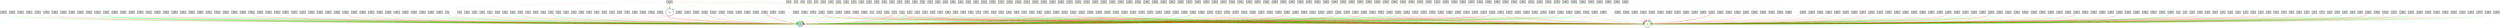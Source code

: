 digraph {
	node [fontsize=9 height=0.2 shape=circle width=0.2]
	-1 [fillcolor=lightgray shape=box style=filled]
	-2 [fillcolor=lightgray shape=box style=filled]
	-3 [fillcolor=lightgray shape=box style=filled]
	-4 [fillcolor=lightgray shape=box style=filled]
	-5 [fillcolor=lightgray shape=box style=filled]
	-6 [fillcolor=lightgray shape=box style=filled]
	-7 [fillcolor=lightgray shape=box style=filled]
	-8 [fillcolor=lightgray shape=box style=filled]
	-9 [fillcolor=lightgray shape=box style=filled]
	-10 [fillcolor=lightgray shape=box style=filled]
	-11 [fillcolor=lightgray shape=box style=filled]
	-12 [fillcolor=lightgray shape=box style=filled]
	-13 [fillcolor=lightgray shape=box style=filled]
	-14 [fillcolor=lightgray shape=box style=filled]
	-15 [fillcolor=lightgray shape=box style=filled]
	-16 [fillcolor=lightgray shape=box style=filled]
	-17 [fillcolor=lightgray shape=box style=filled]
	-18 [fillcolor=lightgray shape=box style=filled]
	-19 [fillcolor=lightgray shape=box style=filled]
	-20 [fillcolor=lightgray shape=box style=filled]
	-21 [fillcolor=lightgray shape=box style=filled]
	-22 [fillcolor=lightgray shape=box style=filled]
	-23 [fillcolor=lightgray shape=box style=filled]
	-24 [fillcolor=lightgray shape=box style=filled]
	-25 [fillcolor=lightgray shape=box style=filled]
	-26 [fillcolor=lightgray shape=box style=filled]
	-27 [fillcolor=lightgray shape=box style=filled]
	-28 [fillcolor=lightgray shape=box style=filled]
	-29 [fillcolor=lightgray shape=box style=filled]
	-30 [fillcolor=lightgray shape=box style=filled]
	-31 [fillcolor=lightgray shape=box style=filled]
	-32 [fillcolor=lightgray shape=box style=filled]
	-33 [fillcolor=lightgray shape=box style=filled]
	-34 [fillcolor=lightgray shape=box style=filled]
	-35 [fillcolor=lightgray shape=box style=filled]
	-36 [fillcolor=lightgray shape=box style=filled]
	-37 [fillcolor=lightgray shape=box style=filled]
	-38 [fillcolor=lightgray shape=box style=filled]
	-39 [fillcolor=lightgray shape=box style=filled]
	-40 [fillcolor=lightgray shape=box style=filled]
	-41 [fillcolor=lightgray shape=box style=filled]
	-42 [fillcolor=lightgray shape=box style=filled]
	-43 [fillcolor=lightgray shape=box style=filled]
	-44 [fillcolor=lightgray shape=box style=filled]
	-45 [fillcolor=lightgray shape=box style=filled]
	-46 [fillcolor=lightgray shape=box style=filled]
	-47 [fillcolor=lightgray shape=box style=filled]
	-48 [fillcolor=lightgray shape=box style=filled]
	-49 [fillcolor=lightgray shape=box style=filled]
	-50 [fillcolor=lightgray shape=box style=filled]
	-51 [fillcolor=lightgray shape=box style=filled]
	-52 [fillcolor=lightgray shape=box style=filled]
	-53 [fillcolor=lightgray shape=box style=filled]
	-54 [fillcolor=lightgray shape=box style=filled]
	-55 [fillcolor=lightgray shape=box style=filled]
	-56 [fillcolor=lightgray shape=box style=filled]
	-57 [fillcolor=lightgray shape=box style=filled]
	-58 [fillcolor=lightgray shape=box style=filled]
	-59 [fillcolor=lightgray shape=box style=filled]
	-60 [fillcolor=lightgray shape=box style=filled]
	-61 [fillcolor=lightgray shape=box style=filled]
	-62 [fillcolor=lightgray shape=box style=filled]
	-63 [fillcolor=lightgray shape=box style=filled]
	-64 [fillcolor=lightgray shape=box style=filled]
	-65 [fillcolor=lightgray shape=box style=filled]
	-66 [fillcolor=lightgray shape=box style=filled]
	-67 [fillcolor=lightgray shape=box style=filled]
	-68 [fillcolor=lightgray shape=box style=filled]
	-69 [fillcolor=lightgray shape=box style=filled]
	-70 [fillcolor=lightgray shape=box style=filled]
	-71 [fillcolor=lightgray shape=box style=filled]
	-72 [fillcolor=lightgray shape=box style=filled]
	-73 [fillcolor=lightgray shape=box style=filled]
	-74 [fillcolor=lightgray shape=box style=filled]
	-75 [fillcolor=lightgray shape=box style=filled]
	-76 [fillcolor=lightgray shape=box style=filled]
	-77 [fillcolor=lightgray shape=box style=filled]
	-78 [fillcolor=lightgray shape=box style=filled]
	-79 [fillcolor=lightgray shape=box style=filled]
	-80 [fillcolor=lightgray shape=box style=filled]
	-81 [fillcolor=lightgray shape=box style=filled]
	-82 [fillcolor=lightgray shape=box style=filled]
	-83 [fillcolor=lightgray shape=box style=filled]
	-84 [fillcolor=lightgray shape=box style=filled]
	-85 [fillcolor=lightgray shape=box style=filled]
	-86 [fillcolor=lightgray shape=box style=filled]
	-87 [fillcolor=lightgray shape=box style=filled]
	-88 [fillcolor=lightgray shape=box style=filled]
	-89 [fillcolor=lightgray shape=box style=filled]
	-90 [fillcolor=lightgray shape=box style=filled]
	-91 [fillcolor=lightgray shape=box style=filled]
	-92 [fillcolor=lightgray shape=box style=filled]
	-93 [fillcolor=lightgray shape=box style=filled]
	-94 [fillcolor=lightgray shape=box style=filled]
	-95 [fillcolor=lightgray shape=box style=filled]
	-96 [fillcolor=lightgray shape=box style=filled]
	-97 [fillcolor=lightgray shape=box style=filled]
	-98 [fillcolor=lightgray shape=box style=filled]
	-99 [fillcolor=lightgray shape=box style=filled]
	-100 [fillcolor=lightgray shape=box style=filled]
	-101 [fillcolor=lightgray shape=box style=filled]
	-102 [fillcolor=lightgray shape=box style=filled]
	-103 [fillcolor=lightgray shape=box style=filled]
	-104 [fillcolor=lightgray shape=box style=filled]
	-105 [fillcolor=lightgray shape=box style=filled]
	-106 [fillcolor=lightgray shape=box style=filled]
	-107 [fillcolor=lightgray shape=box style=filled]
	-108 [fillcolor=lightgray shape=box style=filled]
	-109 [fillcolor=lightgray shape=box style=filled]
	-110 [fillcolor=lightgray shape=box style=filled]
	-111 [fillcolor=lightgray shape=box style=filled]
	-112 [fillcolor=lightgray shape=box style=filled]
	-113 [fillcolor=lightgray shape=box style=filled]
	-114 [fillcolor=lightgray shape=box style=filled]
	-115 [fillcolor=lightgray shape=box style=filled]
	-116 [fillcolor=lightgray shape=box style=filled]
	-117 [fillcolor=lightgray shape=box style=filled]
	-118 [fillcolor=lightgray shape=box style=filled]
	-119 [fillcolor=lightgray shape=box style=filled]
	-120 [fillcolor=lightgray shape=box style=filled]
	-121 [fillcolor=lightgray shape=box style=filled]
	-122 [fillcolor=lightgray shape=box style=filled]
	-123 [fillcolor=lightgray shape=box style=filled]
	-124 [fillcolor=lightgray shape=box style=filled]
	-125 [fillcolor=lightgray shape=box style=filled]
	-126 [fillcolor=lightgray shape=box style=filled]
	-127 [fillcolor=lightgray shape=box style=filled]
	-128 [fillcolor=lightgray shape=box style=filled]
	-129 [fillcolor=lightgray shape=box style=filled]
	-130 [fillcolor=lightgray shape=box style=filled]
	-131 [fillcolor=lightgray shape=box style=filled]
	-132 [fillcolor=lightgray shape=box style=filled]
	-133 [fillcolor=lightgray shape=box style=filled]
	-134 [fillcolor=lightgray shape=box style=filled]
	-135 [fillcolor=lightgray shape=box style=filled]
	-136 [fillcolor=lightgray shape=box style=filled]
	-137 [fillcolor=lightgray shape=box style=filled]
	-138 [fillcolor=lightgray shape=box style=filled]
	-139 [fillcolor=lightgray shape=box style=filled]
	-140 [fillcolor=lightgray shape=box style=filled]
	-141 [fillcolor=lightgray shape=box style=filled]
	-142 [fillcolor=lightgray shape=box style=filled]
	-143 [fillcolor=lightgray shape=box style=filled]
	-144 [fillcolor=lightgray shape=box style=filled]
	-145 [fillcolor=lightgray shape=box style=filled]
	-146 [fillcolor=lightgray shape=box style=filled]
	-147 [fillcolor=lightgray shape=box style=filled]
	-148 [fillcolor=lightgray shape=box style=filled]
	-149 [fillcolor=lightgray shape=box style=filled]
	-150 [fillcolor=lightgray shape=box style=filled]
	-151 [fillcolor=lightgray shape=box style=filled]
	-152 [fillcolor=lightgray shape=box style=filled]
	-153 [fillcolor=lightgray shape=box style=filled]
	-154 [fillcolor=lightgray shape=box style=filled]
	-155 [fillcolor=lightgray shape=box style=filled]
	-156 [fillcolor=lightgray shape=box style=filled]
	-157 [fillcolor=lightgray shape=box style=filled]
	-158 [fillcolor=lightgray shape=box style=filled]
	-159 [fillcolor=lightgray shape=box style=filled]
	-160 [fillcolor=lightgray shape=box style=filled]
	-161 [fillcolor=lightgray shape=box style=filled]
	-162 [fillcolor=lightgray shape=box style=filled]
	-163 [fillcolor=lightgray shape=box style=filled]
	-164 [fillcolor=lightgray shape=box style=filled]
	-165 [fillcolor=lightgray shape=box style=filled]
	-166 [fillcolor=lightgray shape=box style=filled]
	-167 [fillcolor=lightgray shape=box style=filled]
	-168 [fillcolor=lightgray shape=box style=filled]
	-169 [fillcolor=lightgray shape=box style=filled]
	-170 [fillcolor=lightgray shape=box style=filled]
	-171 [fillcolor=lightgray shape=box style=filled]
	-172 [fillcolor=lightgray shape=box style=filled]
	-173 [fillcolor=lightgray shape=box style=filled]
	-174 [fillcolor=lightgray shape=box style=filled]
	-175 [fillcolor=lightgray shape=box style=filled]
	-176 [fillcolor=lightgray shape=box style=filled]
	-177 [fillcolor=lightgray shape=box style=filled]
	-178 [fillcolor=lightgray shape=box style=filled]
	-179 [fillcolor=lightgray shape=box style=filled]
	-180 [fillcolor=lightgray shape=box style=filled]
	-181 [fillcolor=lightgray shape=box style=filled]
	-182 [fillcolor=lightgray shape=box style=filled]
	-183 [fillcolor=lightgray shape=box style=filled]
	-184 [fillcolor=lightgray shape=box style=filled]
	-185 [fillcolor=lightgray shape=box style=filled]
	-186 [fillcolor=lightgray shape=box style=filled]
	-187 [fillcolor=lightgray shape=box style=filled]
	-188 [fillcolor=lightgray shape=box style=filled]
	-189 [fillcolor=lightgray shape=box style=filled]
	-190 [fillcolor=lightgray shape=box style=filled]
	-191 [fillcolor=lightgray shape=box style=filled]
	-192 [fillcolor=lightgray shape=box style=filled]
	-193 [fillcolor=lightgray shape=box style=filled]
	-194 [fillcolor=lightgray shape=box style=filled]
	-195 [fillcolor=lightgray shape=box style=filled]
	-196 [fillcolor=lightgray shape=box style=filled]
	-197 [fillcolor=lightgray shape=box style=filled]
	-198 [fillcolor=lightgray shape=box style=filled]
	-199 [fillcolor=lightgray shape=box style=filled]
	-200 [fillcolor=lightgray shape=box style=filled]
	-201 [fillcolor=lightgray shape=box style=filled]
	-202 [fillcolor=lightgray shape=box style=filled]
	-203 [fillcolor=lightgray shape=box style=filled]
	-204 [fillcolor=lightgray shape=box style=filled]
	-205 [fillcolor=lightgray shape=box style=filled]
	-206 [fillcolor=lightgray shape=box style=filled]
	-207 [fillcolor=lightgray shape=box style=filled]
	-208 [fillcolor=lightgray shape=box style=filled]
	-209 [fillcolor=lightgray shape=box style=filled]
	-210 [fillcolor=lightgray shape=box style=filled]
	-211 [fillcolor=lightgray shape=box style=filled]
	-212 [fillcolor=lightgray shape=box style=filled]
	-213 [fillcolor=lightgray shape=box style=filled]
	-214 [fillcolor=lightgray shape=box style=filled]
	-215 [fillcolor=lightgray shape=box style=filled]
	-216 [fillcolor=lightgray shape=box style=filled]
	-217 [fillcolor=lightgray shape=box style=filled]
	-218 [fillcolor=lightgray shape=box style=filled]
	-219 [fillcolor=lightgray shape=box style=filled]
	-220 [fillcolor=lightgray shape=box style=filled]
	-221 [fillcolor=lightgray shape=box style=filled]
	-222 [fillcolor=lightgray shape=box style=filled]
	-223 [fillcolor=lightgray shape=box style=filled]
	-224 [fillcolor=lightgray shape=box style=filled]
	-225 [fillcolor=lightgray shape=box style=filled]
	-226 [fillcolor=lightgray shape=box style=filled]
	-227 [fillcolor=lightgray shape=box style=filled]
	-228 [fillcolor=lightgray shape=box style=filled]
	-229 [fillcolor=lightgray shape=box style=filled]
	-230 [fillcolor=lightgray shape=box style=filled]
	-231 [fillcolor=lightgray shape=box style=filled]
	-232 [fillcolor=lightgray shape=box style=filled]
	-233 [fillcolor=lightgray shape=box style=filled]
	-234 [fillcolor=lightgray shape=box style=filled]
	-235 [fillcolor=lightgray shape=box style=filled]
	-236 [fillcolor=lightgray shape=box style=filled]
	-237 [fillcolor=lightgray shape=box style=filled]
	-238 [fillcolor=lightgray shape=box style=filled]
	-239 [fillcolor=lightgray shape=box style=filled]
	-240 [fillcolor=lightgray shape=box style=filled]
	-241 [fillcolor=lightgray shape=box style=filled]
	-242 [fillcolor=lightgray shape=box style=filled]
	-243 [fillcolor=lightgray shape=box style=filled]
	-244 [fillcolor=lightgray shape=box style=filled]
	-245 [fillcolor=lightgray shape=box style=filled]
	-246 [fillcolor=lightgray shape=box style=filled]
	-247 [fillcolor=lightgray shape=box style=filled]
	-248 [fillcolor=lightgray shape=box style=filled]
	-249 [fillcolor=lightgray shape=box style=filled]
	-250 [fillcolor=lightgray shape=box style=filled]
	-251 [fillcolor=lightgray shape=box style=filled]
	-252 [fillcolor=lightgray shape=box style=filled]
	-253 [fillcolor=lightgray shape=box style=filled]
	-254 [fillcolor=lightgray shape=box style=filled]
	-255 [fillcolor=lightgray shape=box style=filled]
	-256 [fillcolor=lightgray shape=box style=filled]
	-257 [fillcolor=lightgray shape=box style=filled]
	-258 [fillcolor=lightgray shape=box style=filled]
	-259 [fillcolor=lightgray shape=box style=filled]
	-260 [fillcolor=lightgray shape=box style=filled]
	-261 [fillcolor=lightgray shape=box style=filled]
	-262 [fillcolor=lightgray shape=box style=filled]
	-263 [fillcolor=lightgray shape=box style=filled]
	-264 [fillcolor=lightgray shape=box style=filled]
	-265 [fillcolor=lightgray shape=box style=filled]
	-266 [fillcolor=lightgray shape=box style=filled]
	-267 [fillcolor=lightgray shape=box style=filled]
	-268 [fillcolor=lightgray shape=box style=filled]
	-269 [fillcolor=lightgray shape=box style=filled]
	-270 [fillcolor=lightgray shape=box style=filled]
	-271 [fillcolor=lightgray shape=box style=filled]
	-272 [fillcolor=lightgray shape=box style=filled]
	-273 [fillcolor=lightgray shape=box style=filled]
	-274 [fillcolor=lightgray shape=box style=filled]
	-275 [fillcolor=lightgray shape=box style=filled]
	-276 [fillcolor=lightgray shape=box style=filled]
	-277 [fillcolor=lightgray shape=box style=filled]
	-278 [fillcolor=lightgray shape=box style=filled]
	-279 [fillcolor=lightgray shape=box style=filled]
	-280 [fillcolor=lightgray shape=box style=filled]
	-281 [fillcolor=lightgray shape=box style=filled]
	-282 [fillcolor=lightgray shape=box style=filled]
	-283 [fillcolor=lightgray shape=box style=filled]
	-284 [fillcolor=lightgray shape=box style=filled]
	-285 [fillcolor=lightgray shape=box style=filled]
	-286 [fillcolor=lightgray shape=box style=filled]
	-287 [fillcolor=lightgray shape=box style=filled]
	-288 [fillcolor=lightgray shape=box style=filled]
	-289 [fillcolor=lightgray shape=box style=filled]
	-290 [fillcolor=lightgray shape=box style=filled]
	-291 [fillcolor=lightgray shape=box style=filled]
	-292 [fillcolor=lightgray shape=box style=filled]
	-293 [fillcolor=lightgray shape=box style=filled]
	-294 [fillcolor=lightgray shape=box style=filled]
	-295 [fillcolor=lightgray shape=box style=filled]
	-296 [fillcolor=lightgray shape=box style=filled]
	-297 [fillcolor=lightgray shape=box style=filled]
	-298 [fillcolor=lightgray shape=box style=filled]
	-299 [fillcolor=lightgray shape=box style=filled]
	-300 [fillcolor=lightgray shape=box style=filled]
	-301 [fillcolor=lightgray shape=box style=filled]
	-302 [fillcolor=lightgray shape=box style=filled]
	-303 [fillcolor=lightgray shape=box style=filled]
	-304 [fillcolor=lightgray shape=box style=filled]
	-305 [fillcolor=lightgray shape=box style=filled]
	-306 [fillcolor=lightgray shape=box style=filled]
	-307 [fillcolor=lightgray shape=box style=filled]
	-308 [fillcolor=lightgray shape=box style=filled]
	-309 [fillcolor=lightgray shape=box style=filled]
	-310 [fillcolor=lightgray shape=box style=filled]
	-311 [fillcolor=lightgray shape=box style=filled]
	-312 [fillcolor=lightgray shape=box style=filled]
	-313 [fillcolor=lightgray shape=box style=filled]
	-314 [fillcolor=lightgray shape=box style=filled]
	-315 [fillcolor=lightgray shape=box style=filled]
	-316 [fillcolor=lightgray shape=box style=filled]
	-317 [fillcolor=lightgray shape=box style=filled]
	-318 [fillcolor=lightgray shape=box style=filled]
	-319 [fillcolor=lightgray shape=box style=filled]
	-320 [fillcolor=lightgray shape=box style=filled]
	-321 [fillcolor=lightgray shape=box style=filled]
	-322 [fillcolor=lightgray shape=box style=filled]
	-323 [fillcolor=lightgray shape=box style=filled]
	-324 [fillcolor=lightgray shape=box style=filled]
	-325 [fillcolor=lightgray shape=box style=filled]
	-326 [fillcolor=lightgray shape=box style=filled]
	-327 [fillcolor=lightgray shape=box style=filled]
	-328 [fillcolor=lightgray shape=box style=filled]
	-329 [fillcolor=lightgray shape=box style=filled]
	-330 [fillcolor=lightgray shape=box style=filled]
	-331 [fillcolor=lightgray shape=box style=filled]
	-332 [fillcolor=lightgray shape=box style=filled]
	-333 [fillcolor=lightgray shape=box style=filled]
	-334 [fillcolor=lightgray shape=box style=filled]
	-335 [fillcolor=lightgray shape=box style=filled]
	-336 [fillcolor=lightgray shape=box style=filled]
	-337 [fillcolor=lightgray shape=box style=filled]
	-338 [fillcolor=lightgray shape=box style=filled]
	-339 [fillcolor=lightgray shape=box style=filled]
	-340 [fillcolor=lightgray shape=box style=filled]
	-341 [fillcolor=lightgray shape=box style=filled]
	-342 [fillcolor=lightgray shape=box style=filled]
	-343 [fillcolor=lightgray shape=box style=filled]
	-344 [fillcolor=lightgray shape=box style=filled]
	-345 [fillcolor=lightgray shape=box style=filled]
	-346 [fillcolor=lightgray shape=box style=filled]
	-347 [fillcolor=lightgray shape=box style=filled]
	-348 [fillcolor=lightgray shape=box style=filled]
	-349 [fillcolor=lightgray shape=box style=filled]
	-350 [fillcolor=lightgray shape=box style=filled]
	-351 [fillcolor=lightgray shape=box style=filled]
	-352 [fillcolor=lightgray shape=box style=filled]
	-353 [fillcolor=lightgray shape=box style=filled]
	-354 [fillcolor=lightgray shape=box style=filled]
	-355 [fillcolor=lightgray shape=box style=filled]
	-356 [fillcolor=lightgray shape=box style=filled]
	-357 [fillcolor=lightgray shape=box style=filled]
	-358 [fillcolor=lightgray shape=box style=filled]
	-359 [fillcolor=lightgray shape=box style=filled]
	-360 [fillcolor=lightgray shape=box style=filled]
	-361 [fillcolor=lightgray shape=box style=filled]
	-362 [fillcolor=lightgray shape=box style=filled]
	-363 [fillcolor=lightgray shape=box style=filled]
	-364 [fillcolor=lightgray shape=box style=filled]
	-365 [fillcolor=lightgray shape=box style=filled]
	-366 [fillcolor=lightgray shape=box style=filled]
	-367 [fillcolor=lightgray shape=box style=filled]
	-368 [fillcolor=lightgray shape=box style=filled]
	-369 [fillcolor=lightgray shape=box style=filled]
	-370 [fillcolor=lightgray shape=box style=filled]
	-371 [fillcolor=lightgray shape=box style=filled]
	-372 [fillcolor=lightgray shape=box style=filled]
	-373 [fillcolor=lightgray shape=box style=filled]
	-374 [fillcolor=lightgray shape=box style=filled]
	-375 [fillcolor=lightgray shape=box style=filled]
	-376 [fillcolor=lightgray shape=box style=filled]
	-377 [fillcolor=lightgray shape=box style=filled]
	-378 [fillcolor=lightgray shape=box style=filled]
	-379 [fillcolor=lightgray shape=box style=filled]
	-380 [fillcolor=lightgray shape=box style=filled]
	-381 [fillcolor=lightgray shape=box style=filled]
	-382 [fillcolor=lightgray shape=box style=filled]
	-383 [fillcolor=lightgray shape=box style=filled]
	-384 [fillcolor=lightgray shape=box style=filled]
	-385 [fillcolor=lightgray shape=box style=filled]
	-386 [fillcolor=lightgray shape=box style=filled]
	-387 [fillcolor=lightgray shape=box style=filled]
	-388 [fillcolor=lightgray shape=box style=filled]
	-389 [fillcolor=lightgray shape=box style=filled]
	-390 [fillcolor=lightgray shape=box style=filled]
	-391 [fillcolor=lightgray shape=box style=filled]
	-392 [fillcolor=lightgray shape=box style=filled]
	-393 [fillcolor=lightgray shape=box style=filled]
	-394 [fillcolor=lightgray shape=box style=filled]
	-395 [fillcolor=lightgray shape=box style=filled]
	-396 [fillcolor=lightgray shape=box style=filled]
	-397 [fillcolor=lightgray shape=box style=filled]
	-398 [fillcolor=lightgray shape=box style=filled]
	-399 [fillcolor=lightgray shape=box style=filled]
	-400 [fillcolor=lightgray shape=box style=filled]
	0 [fillcolor=lightblue style=filled]
	18 [fillcolor=white style=filled]
	152 [fillcolor=white style=filled]
	-241 -> 0 [color=green penwidth=0.44469625355875797 style=solid]
	-141 -> 18 [color=red penwidth=0.1930250636266902 style=solid]
	-6 -> 0 [color=red penwidth=0.4134813158701509 style=solid]
	-173 -> 18 [color=green penwidth=0.49595248948144155 style=solid]
	-246 -> 18 [color=red penwidth=0.23445404706507197 style=solid]
	-396 -> 18 [color=green penwidth=0.3438549105359362 style=solid]
	-154 -> 18 [color=green penwidth=0.17620009928119928 style=solid]
	-143 -> 0 [color=red penwidth=0.2829207852118582 style=dotted]
	-170 -> 18 [color=red penwidth=0.4050555736716328 style=solid]
	-19 -> 0 [color=green penwidth=0.24083368675174419 style=solid]
	-366 -> 18 [color=red penwidth=0.2635439730936351 style=solid]
	-258 -> 0 [color=green penwidth=0.4461243021356167 style=solid]
	-314 -> 0 [color=red penwidth=0.35497628322685404 style=solid]
	-229 -> 18 [color=red penwidth=0.3639673702199411 style=solid]
	-76 -> 0 [color=red penwidth=0.2520857902588973 style=solid]
	-92 -> 18 [color=green penwidth=0.7167423355333078 style=solid]
	-2 -> 18 [color=red penwidth=0.14280018747440087 style=solid]
	-155 -> 0 [color=green penwidth=0.37100384200954784 style=solid]
	-84 -> 18 [color=red penwidth=0.6715245653766876 style=solid]
	-128 -> 18 [color=green penwidth=0.6681688581201087 style=solid]
	-87 -> 18 [color=red penwidth=0.3520992250541761 style=solid]
	-70 -> 18 [color=red penwidth=0.35563619417335723 style=solid]
	-327 -> 0 [color=green penwidth=0.11654475190944161 style=solid]
	-63 -> 18 [color=green penwidth=0.39628004180168697 style=solid]
	-270 -> 18 [color=red penwidth=0.47802212939160715 style=solid]
	-298 -> 0 [color=red penwidth=0.49473792711389686 style=solid]
	-71 -> 18 [color=red penwidth=0.3647839152878114 style=solid]
	-108 -> 0 [color=green penwidth=0.22646657582220314 style=dotted]
	-103 -> 0 [color=red penwidth=0.7962510647223443 style=solid]
	-394 -> 18 [color=red penwidth=0.5168485519023645 style=solid]
	-37 -> 0 [color=green penwidth=0.11546168287084044 style=solid]
	-273 -> 18 [color=red penwidth=0.1598017067025681 style=solid]
	-279 -> 18 [color=red penwidth=0.6116113095082438 style=dotted]
	-20 -> 0 [color=red penwidth=0.2764247634277857 style=solid]
	-44 -> 0 [color=green penwidth=0.15715466198811512 style=solid]
	-391 -> 18 [color=green penwidth=0.1061256062325007 style=solid]
	-325 -> 18 [color=red penwidth=0.2924880787236462 style=solid]
	-287 -> 18 [color=green penwidth=0.14009266476327795 style=solid]
	-254 -> 18 [color=red penwidth=0.30183822053555964 style=solid]
	-379 -> 18 [color=green penwidth=0.16827112950002437 style=solid]
	-233 -> 0 [color=red penwidth=0.17692091386110625 style=solid]
	-179 -> 0 [color=red penwidth=0.20392475206681152 style=solid]
	-264 -> 18 [color=green penwidth=0.3616473209320388 style=solid]
	-266 -> 0 [color=green penwidth=0.3011444287797325 style=dotted]
	-80 -> 18 [color=green penwidth=0.7418312064030351 style=solid]
	-187 -> 0 [color=red penwidth=0.17916194580895733 style=solid]
	-157 -> 0 [color=green penwidth=0.497796436929858 style=solid]
	-235 -> 0 [color=red penwidth=0.1924251095215095 style=solid]
	-370 -> 0 [color=green penwidth=0.45505411964275555 style=solid]
	-94 -> 18 [color=green penwidth=0.17551294212443352 style=solid]
	-82 -> 0 [color=green penwidth=0.1914403105066845 style=solid]
	-1 -> 18 [color=red penwidth=0.26173683313815316 style=solid]
	-220 -> 0 [color=green penwidth=0.6928614603561332 style=solid]
	-111 -> 18 [color=red penwidth=0.2853563084264972 style=solid]
	-350 -> 0 [color=green penwidth=0.10575347736056931 style=solid]
	-378 -> 0 [color=green penwidth=0.35507468907936945 style=solid]
	-262 -> 18 [color=red penwidth=0.41799092452323094 style=solid]
	-218 -> 18 [color=green penwidth=0.2778090804272538 style=dotted]
	-83 -> 0 [color=red penwidth=0.1241879638727793 style=solid]
	-166 -> 0 [color=green penwidth=0.9550359803167454 style=solid]
	-383 -> 0 [color=red penwidth=0.27900196455061177 style=solid]
	-256 -> 18 [color=red penwidth=0.2776335642969649 style=solid]
	-318 -> 0 [color=green penwidth=0.3889448030335192 style=solid]
	-336 -> 18 [color=red penwidth=0.41376011123112866 style=solid]
	-222 -> 18 [color=green penwidth=0.11386815691425822 style=solid]
	-11 -> 18 [color=green penwidth=0.33007005017398994 style=solid]
	-295 -> 18 [color=green penwidth=0.11844048492375506 style=solid]
	-107 -> 0 [color=green penwidth=0.26548352486514515 style=solid]
	-204 -> 0 [color=green penwidth=0.3205909124863854 style=solid]
	-130 -> 0 [color=red penwidth=0.5565361680475195 style=solid]
	-88 -> 18 [color=green penwidth=0.2167846374170529 style=dotted]
	-349 -> 18 [color=red penwidth=0.3276382261156373 style=solid]
	-247 -> 0 [color=red penwidth=0.3445354226941032 style=solid]
	-54 -> 0 [color=red penwidth=0.1063935073053597 style=solid]
	-267 -> 18 [color=red penwidth=0.32414182252083656 style=solid]
	-259 -> 18 [color=red penwidth=0.4580045865692176 style=solid]
	-390 -> 18 [color=green penwidth=0.13867918746493824 style=solid]
	-365 -> 0 [color=red penwidth=0.24329388935061053 style=solid]
	-52 -> 18 [color=green penwidth=0.19351113204552 style=solid]
	-187 -> 18 [color=green penwidth=0.6914646508951233 style=solid]
	-9 -> 0 [color=green penwidth=0.2776665129695177 style=solid]
	-352 -> 0 [color=red penwidth=0.20966097982462545 style=dotted]
	-296 -> 0 [color=red penwidth=0.1184738018292546 style=solid]
	-185 -> 18 [color=green penwidth=0.3170193447882852 style=solid]
	-356 -> 18 [color=red penwidth=0.2715946172667938 style=solid]
	-134 -> 18 [color=green penwidth=0.2479893056315871 style=solid]
	-384 -> 18 [color=red penwidth=0.40624664324721915 style=solid]
	-330 -> 0 [color=green penwidth=0.3420060959508978 style=solid]
	-27 -> 18 [color=green penwidth=0.2841645277782143 style=solid]
	-100 -> 0 [color=red penwidth=0.38359328176978336 style=solid]
	-124 -> 18 [color=red penwidth=0.1147915300491905 style=solid]
	-17 -> 18 [color=green penwidth=0.6427674080717447 style=solid]
	-168 -> 0 [color=green penwidth=0.1581702349158483 style=solid]
	-272 -> 0 [color=green penwidth=0.2742515785682741 style=solid]
	-303 -> 18 [color=green penwidth=0.42277294127812604 style=solid]
	-91 -> 18 [color=green penwidth=0.30394857025022415 style=solid]
	-122 -> 18 [color=red penwidth=0.5930392711466623 style=solid]
	-367 -> 18 [color=green penwidth=0.34771880245513576 style=solid]
	-317 -> 0 [color=red penwidth=0.42474221056658745 style=solid]
	-153 -> 0 [color=green penwidth=0.169291956010504 style=solid]
	-311 -> 0 [color=red penwidth=0.3119276633560529 style=solid]
	-18 -> 0 [color=green penwidth=0.32237386791550887 style=solid]
	-77 -> 18 [color=green penwidth=0.25321163959871074 style=solid]
	-315 -> 18 [color=red penwidth=0.807481955563914 style=solid]
	-378 -> 18 [color=red penwidth=0.5659927749908593 style=solid]
	-199 -> 0 [color=red penwidth=0.28640321589738604 style=solid]
	-275 -> 18 [color=red penwidth=0.5949813543576377 style=solid]
	-90 -> 0 [color=red penwidth=0.1379114383996582 style=solid]
	-188 -> 0 [color=red penwidth=0.31741957253319775 style=solid]
	-35 -> 0 [color=red penwidth=0.4714318595818031 style=solid]
	-182 -> 18 [color=green penwidth=0.6349465970625371 style=dotted]
	-193 -> 18 [color=red penwidth=0.2339321551949743 style=solid]
	-101 -> 0 [color=red penwidth=0.6224758513930914 style=solid]
	-242 -> 0 [color=green penwidth=0.3310725881195491 style=solid]
	-317 -> 18 [color=green penwidth=0.17431123281132338 style=solid]
	-146 -> 18 [color=green penwidth=0.21074408408994064 style=solid]
	-250 -> 0 [color=red penwidth=0.2710310712213939 style=solid]
	-273 -> 0 [color=red penwidth=0.30974671044318103 style=solid]
	-299 -> 18 [color=red penwidth=0.7496742385606333 style=solid]
	-82 -> 18 [color=green penwidth=0.13128796530973516 style=solid]
	-39 -> 0 [color=green penwidth=0.39958552313848694 style=solid]
	-357 -> 0 [color=green penwidth=0.4696739525065734 style=solid]
	-174 -> 0 [color=red penwidth=0.4406771523493971 style=solid]
	-63 -> 0 [color=red penwidth=0.4035573301852454 style=solid]
	-255 -> 18 [color=red penwidth=0.23330569903698045 style=solid]
	-192 -> 18 [color=red penwidth=0.4438534392477189 style=solid]
	-168 -> 18 [color=red penwidth=0.11995710324879266 style=solid]
	-344 -> 0 [color=green penwidth=0.5783797031525417 style=solid]
	-145 -> 0 [color=red penwidth=0.222366028008963 style=solid]
	-393 -> 18 [color=green penwidth=0.5598322492078756 style=solid]
	-39 -> 18 [color=red penwidth=0.5068209587423843 style=solid]
	-23 -> 0 [color=green penwidth=0.14572652666763092 style=dotted]
	-199 -> 18 [color=red penwidth=0.4588608553841298 style=solid]
	-253 -> 0 [color=green penwidth=0.27000112680933347 style=solid]
	-25 -> 18 [color=red penwidth=0.10383297779172838 style=solid]
	-258 -> 18 [color=red penwidth=0.141216184455133 style=solid]
	-113 -> 18 [color=red penwidth=0.5545416472840857 style=solid]
	-396 -> 0 [color=red penwidth=0.24784887039528855 style=solid]
	-328 -> 18 [color=green penwidth=0.2813378513949625 style=solid]
	-380 -> 18 [color=green penwidth=0.11390687347304355 style=solid]
	-326 -> 0 [color=red penwidth=0.11882260498147593 style=solid]
	-230 -> 18 [color=red penwidth=0.6144230357028588 style=solid]
	-46 -> 0 [color=red penwidth=0.18709246255345124 style=solid]
	-244 -> 0 [color=red penwidth=0.5202567846319391 style=solid]
	-74 -> 0 [color=red penwidth=0.4687747483839162 style=solid]
	-71 -> 0 [color=green penwidth=0.21129471847492165 style=solid]
	-75 -> 0 [color=red penwidth=0.33287036618339094 style=dotted]
	-159 -> 18 [color=red penwidth=0.30346136589752004 style=solid]
	-102 -> 0 [color=red penwidth=0.3470172706115551 style=solid]
	-312 -> 0 [color=green penwidth=0.18280652153934787 style=solid]
	-134 -> 0 [color=red penwidth=0.15397512147864684 style=solid]
	-24 -> 18 [color=red penwidth=0.3725585727626999 style=solid]
	-183 -> 0 [color=green penwidth=0.20085759515129514 style=solid]
	-369 -> 18 [color=green penwidth=0.1025252901479181 style=solid]
	-274 -> 0 [color=red penwidth=0.18997069088757806 style=solid]
	-66 -> 18 [color=red penwidth=0.11831272368042266 style=solid]
	-348 -> 0 [color=green penwidth=0.13836616800251625 style=solid]
	-323 -> 18 [color=red penwidth=0.4585944446291902 style=solid]
	-181 -> 0 [color=red penwidth=0.4947927220440014 style=solid]
	-362 -> 18 [color=green penwidth=0.2302170551127281 style=solid]
	-334 -> 18 [color=red penwidth=0.3504153007464099 style=dotted]
	-198 -> 0 [color=red penwidth=0.6123338629875873 style=solid]
	-272 -> 18 [color=red penwidth=0.24362699105352612 style=solid]
	-212 -> 0 [color=green penwidth=0.8062014615178131 style=solid]
	-55 -> 0 [color=red penwidth=0.34684596507972554 style=dotted]
	-31 -> 18 [color=red penwidth=0.4292276465833673 style=solid]
	-319 -> 0 [color=red penwidth=0.767357445803343 style=solid]
	-130 -> 18 [color=green penwidth=0.362083287328719 style=solid]
	-309 -> 18 [color=red penwidth=0.4835245894791568 style=solid]
	-101 -> 18 [color=red penwidth=0.26637284400659317 style=solid]
	-224 -> 18 [color=green penwidth=0.35324398664066514 style=solid]
	-84 -> 0 [color=green penwidth=0.2752123030334606 style=dotted]
	-180 -> 18 [color=green penwidth=0.5034386653041041 style=solid]
	-158 -> 0 [color=red penwidth=0.608348864312459 style=solid]
	-356 -> 0 [color=green penwidth=0.3291988127833363 style=solid]
	-200 -> 18 [color=green penwidth=0.5133324189927269 style=solid]
	-234 -> 0 [color=green penwidth=0.41495166244809645 style=solid]
	-223 -> 0 [color=green penwidth=0.3800969139698074 style=solid]
	-337 -> 18 [color=green penwidth=0.180518879453522 style=solid]
	-112 -> 0 [color=red penwidth=0.6667512421690303 style=solid]
	-64 -> 18 [color=red penwidth=0.3368930392762228 style=solid]
	-289 -> 18 [color=red penwidth=0.20049278783294744 style=solid]
	-213 -> 0 [color=green penwidth=0.22338075348346814 style=solid]
	-69 -> 18 [color=red penwidth=0.44270475462557934 style=solid]
	-245 -> 0 [color=green penwidth=0.12809462686125803 style=solid]
	-209 -> 18 [color=red penwidth=0.18492154816176903 style=solid]
	-22 -> 18 [color=red penwidth=0.7586897559532512 style=solid]
	-314 -> 18 [color=red penwidth=0.13232616880507053 style=solid]
	-319 -> 18 [color=green penwidth=0.27471838125732306 style=solid]
	-339 -> 0 [color=red penwidth=0.1881617367632298 style=solid]
	-115 -> 0 [color=red penwidth=0.2679649530343914 style=solid]
	-239 -> 18 [color=green penwidth=0.19669976573269046 style=solid]
	-113 -> 0 [color=green penwidth=0.2784965306964835 style=solid]
	-293 -> 0 [color=red penwidth=0.18493442061232906 style=solid]
	-98 -> 18 [color=red penwidth=0.45628231578993583 style=solid]
	-171 -> 18 [color=red penwidth=0.43016292992236993 style=solid]
	-158 -> 18 [color=green penwidth=0.13233708250045056 style=solid]
	-247 -> 18 [color=red penwidth=0.285308522113943 style=solid]
	-156 -> 0 [color=red penwidth=0.3914823317620455 style=solid]
	-351 -> 0 [color=red penwidth=0.3855718508089063 style=solid]
	-17 -> 0 [color=red penwidth=0.7735589723420403 style=solid]
	-129 -> 18 [color=red penwidth=0.45569826366983546 style=solid]
	-178 -> 0 [color=red penwidth=0.2657768000325099 style=solid]
	-133 -> 18 [color=green penwidth=0.6064148559360462 style=solid]
	-322 -> 18 [color=red penwidth=0.4370685076850521 style=solid]
	-342 -> 18 [color=green penwidth=0.44743157100066544 style=solid]
	-309 -> 0 [color=green penwidth=0.2246779158555953 style=solid]
	-47 -> 0 [color=green penwidth=0.36312767054513684 style=dotted]
	-269 -> 18 [color=green penwidth=0.2845879030985049 style=solid]
	-259 -> 0 [color=green penwidth=0.7974021241668284 style=solid]
	-350 -> 18 [color=green penwidth=0.3803576387837915 style=solid]
	-305 -> 0 [color=red penwidth=0.17754229975208125 style=solid]
	-69 -> 0 [color=green penwidth=0.246249376239937 style=solid]
	-399 -> 18 [color=green penwidth=0.7736197171230188 style=solid]
	-80 -> 0 [color=red penwidth=0.12418609835579669 style=solid]
	-167 -> 0 [color=green penwidth=0.16039517039004203 style=solid]
	-44 -> 18 [color=green penwidth=0.18063614228238978 style=solid]
	-175 -> 18 [color=green penwidth=0.2800920278756372 style=solid]
	-304 -> 0 [color=green penwidth=0.33119254823196864 style=solid]
	-29 -> 0 [color=green penwidth=0.6159164913558971 style=solid]
	-38 -> 18 [color=red penwidth=0.328099298959572 style=solid]
	-316 -> 0 [color=green penwidth=0.21649505039333855 style=solid]
	-191 -> 18 [color=red penwidth=0.7308756463131868 style=dotted]
	-341 -> 18 [color=green penwidth=0.2393630776754571 style=solid]
	-38 -> 0 [color=red penwidth=0.28028807557654956 style=solid]
	-281 -> 0 [color=red penwidth=0.353925741438448 style=solid]
	-320 -> 18 [color=green penwidth=0.5911820321073096 style=solid]
	-213 -> 18 [color=green penwidth=0.2792873690192603 style=solid]
	-119 -> 0 [color=green penwidth=0.6529480532968611 style=solid]
	-388 -> 0 [color=red penwidth=0.31685255427941017 style=solid]
	-238 -> 18 [color=green penwidth=0.16141046000840947 style=dotted]
	-244 -> 18 [color=green penwidth=0.21979414520471768 style=solid]
	-322 -> 0 [color=green penwidth=0.337954085301234 style=solid]
	-326 -> 18 [color=red penwidth=0.15144294419238594 style=solid]
	-161 -> 0 [color=red penwidth=0.2042994234091843 style=solid]
	-237 -> 0 [color=red penwidth=0.2661803742070082 style=solid]
	-10 -> 18 [color=red penwidth=0.3463508542336021 style=solid]
	-335 -> 0 [color=red penwidth=0.32474448303485015 style=solid]
	-302 -> 0 [color=red penwidth=0.15729481239644044 style=solid]
	-231 -> 18 [color=red penwidth=0.4375748602235564 style=solid]
	-341 -> 0 [color=green penwidth=0.4373727258269743 style=solid]
	-175 -> 0 [color=green penwidth=0.33425228287623515 style=solid]
	-12 -> 0 [color=green penwidth=0.5804387068816113 style=solid]
	-8 -> 18 [color=red penwidth=0.32308349453477214 style=solid]
	-59 -> 0 [color=red penwidth=0.3201840762852456 style=solid]
	-370 -> 18 [color=green penwidth=0.531694608847211 style=solid]
	-34 -> 18 [color=green penwidth=0.2112343455329374 style=solid]
	-286 -> 18 [color=green penwidth=0.23293434532631183 style=solid]
	-281 -> 18 [color=red penwidth=0.36935645423612373 style=solid]
	-151 -> 18 [color=red penwidth=0.17207970687787982 style=solid]
	-67 -> 0 [color=red penwidth=0.13899851889433013 style=solid]
	-34 -> 0 [color=red penwidth=0.39428164039116953 style=solid]
	-354 -> 0 [color=red penwidth=0.41791154758660565 style=solid]
	-16 -> 18 [color=red penwidth=0.5243867799487976 style=solid]
	-51 -> 18 [color=red penwidth=0.6121178546891338 style=solid]
	-53 -> 18 [color=red penwidth=0.35741729891504914 style=solid]
	-323 -> 0 [color=green penwidth=0.4036489022826282 style=solid]
	-251 -> 0 [color=green penwidth=0.23903811951707574 style=solid]
	-98 -> 0 [color=green penwidth=0.2814885428698793 style=solid]
	-214 -> 18 [color=red penwidth=1.00241896772846 style=solid]
	-65 -> 0 [color=green penwidth=0.24364390679933454 style=dotted]
	-375 -> 18 [color=red penwidth=0.14793823403527195 style=solid]
	-33 -> 0 [color=green penwidth=0.7230475758570915 style=solid]
	-140 -> 18 [color=green penwidth=0.5619118602059716 style=solid]
	-79 -> 18 [color=green penwidth=0.36413039540283854 style=solid]
	-329 -> 0 [color=red penwidth=0.20745992623689735 style=solid]
	-148 -> 0 [color=green penwidth=0.3854707584461692 style=solid]
	-234 -> 18 [color=green penwidth=0.4034205603784998 style=solid]
	-383 -> 18 [color=green penwidth=0.17705408546135087 style=solid]
	-222 -> 0 [color=red penwidth=0.6484856996938234 style=solid]
	-397 -> 0 [color=green penwidth=0.4515364530766015 style=solid]
	-32 -> 18 [color=red penwidth=0.24955606925281168 style=solid]
	-373 -> 0 [color=red penwidth=0.24305464305778868 style=solid]
	-56 -> 0 [color=red penwidth=0.13413938551532992 style=solid]
	-1 -> 0 [color=red penwidth=0.1557393382997701 style=solid]
	-99 -> 18 [color=green penwidth=0.21144319039414505 style=solid]
	-58 -> 18 [color=green penwidth=0.2170107032894419 style=solid]
	-48 -> 18 [color=red penwidth=0.550748378800464 style=solid]
	-181 -> 18 [color=green penwidth=0.3899231281359046 style=solid]
	-312 -> 18 [color=green penwidth=0.1224475632849129 style=solid]
	-173 -> 0 [color=red penwidth=0.16825303381598652 style=solid]
	-197 -> 18 [color=green penwidth=0.18936704211316363 style=solid]
	-163 -> 0 [color=green penwidth=0.22788397422670884 style=solid]
	-66 -> 0 [color=green penwidth=0.2682342556847155 style=solid]
	-170 -> 0 [color=green penwidth=0.4360416681559921 style=solid]
	-21 -> 0 [color=red penwidth=0.398891637899929 style=solid]
	-282 -> 18 [color=green penwidth=0.334306079744636 style=solid]
	-190 -> 0 [color=red penwidth=0.19595320943928252 style=solid]
	-195 -> 18 [color=green penwidth=0.2757145776425055 style=solid]
	-394 -> 0 [color=red penwidth=0.1613632921991046 style=solid]
	-254 -> 0 [color=red penwidth=0.24393939255400401 style=solid]
	-33 -> 18 [color=red penwidth=0.27606940424130605 style=solid]
	-346 -> 0 [color=red penwidth=0.5207500634517913 style=solid]
	-365 -> 18 [color=green penwidth=0.23768621670915005 style=solid]
	-128 -> 0 [color=green penwidth=0.37803013209279124 style=solid]
	-260 -> 18 [color=red penwidth=0.41833858199207774 style=solid]
	-91 -> 0 [color=green penwidth=0.1515696290081178 style=solid]
	-137 -> 18 [color=red penwidth=0.16240800323283106 style=solid]
	-26 -> 0 [color=green penwidth=0.19147225801542928 style=solid]
	-286 -> 0 [color=red penwidth=0.3558394709743332 style=solid]
	-177 -> 18 [color=red penwidth=0.22821675323394275 style=solid]
	-345 -> 0 [color=green penwidth=0.5270743256964139 style=solid]
	-133 -> 0 [color=red penwidth=0.9221474291596337 style=dotted]
	-277 -> 18 [color=green penwidth=0.5233010629090646 style=solid]
	-126 -> 0 [color=green penwidth=0.47677476146779807 style=solid]
	-205 -> 18 [color=red penwidth=0.2542888980892312 style=solid]
	-156 -> 18 [color=red penwidth=0.14617519818302055 style=solid]
	-388 -> 18 [color=red penwidth=0.10385581033164153 style=solid]
	-189 -> 0 [color=green penwidth=0.4788161015673025 style=dotted]
	-211 -> 18 [color=green penwidth=0.1301703304592173 style=solid]
	-50 -> 0 [color=green penwidth=0.8139318528524849 style=solid]
	-131 -> 18 [color=green penwidth=0.6153047310798271 style=solid]
	-310 -> 0 [color=green penwidth=0.23944951179510568 style=dotted]
	-10 -> 0 [color=green penwidth=0.10652718900626412 style=solid]
	-346 -> 18 [color=green penwidth=0.1393378220456648 style=solid]
	-122 -> 0 [color=green penwidth=0.5240749798853546 style=solid]
	-349 -> 0 [color=green penwidth=0.6678659470112492 style=solid]
	-364 -> 18 [color=green penwidth=0.3130611141434919 style=solid]
	-198 -> 18 [color=green penwidth=0.13479915074154386 style=solid]
	-137 -> 0 [color=red penwidth=0.35847455782811066 style=solid]
	-231 -> 0 [color=green penwidth=0.4325971432855539 style=solid]
	-124 -> 0 [color=green penwidth=0.1380286506614665 style=solid]
	-159 -> 0 [color=green penwidth=0.17194203212534692 style=solid]
	-110 -> 18 [color=green penwidth=0.5705176281378536 style=solid]
	-12 -> 18 [color=red penwidth=0.2662978912477066 style=solid]
	-361 -> 18 [color=red penwidth=0.6409251433566777 style=solid]
	-123 -> 0 [color=green penwidth=0.20639390452816614 style=solid]
	-104 -> 18 [color=red penwidth=0.7276569361556791 style=solid]
	-132 -> 0 [color=green penwidth=0.20499201253593252 style=solid]
	-73 -> 0 [color=red penwidth=0.24959631738953542 style=solid]
	-260 -> 0 [color=green penwidth=0.4472527100451774 style=solid]
	-274 -> 18 [color=red penwidth=0.3773341630720157 style=solid]
	-105 -> 0 [color=red penwidth=0.21766428552545872 style=solid]
	-300 -> 18 [color=red penwidth=0.13150996625425349 style=solid]
	-48 -> 0 [color=green penwidth=0.5487198629353575 style=solid]
	-285 -> 18 [color=green penwidth=0.4285263383414657 style=solid]
	-271 -> 0 [color=green penwidth=0.4128505705180845 style=solid]
	-368 -> 0 [color=green penwidth=0.1359928356559093 style=solid]
	-202 -> 18 [color=red penwidth=0.29951425765613104 style=solid]
	-166 -> 18 [color=red penwidth=0.19586388358355655 style=solid]
	-367 -> 0 [color=green penwidth=0.13037850958380812 style=solid]
	-218 -> 0 [color=green penwidth=0.3991353202654154 style=solid]
	-308 -> 18 [color=green penwidth=0.3634958651401654 style=solid]
	-149 -> 0 [color=red penwidth=0.9222657143990508 style=solid]
	-186 -> 18 [color=red penwidth=0.285414716847028 style=solid]
	-22 -> 0 [color=red penwidth=0.304734148351668 style=solid]
	-83 -> 18 [color=red penwidth=0.1791711649804537 style=solid]
	-40 -> 0 [color=red penwidth=0.19885539355908693 style=solid]
	-376 -> 18 [color=red penwidth=0.7199325751282327 style=solid]
	-97 -> 18 [color=green penwidth=0.2654122548324327 style=solid]
	-335 -> 18 [color=green penwidth=0.27370386584485784 style=solid]
	-236 -> 18 [color=red penwidth=0.2746733523375715 style=solid]
	-283 -> 0 [color=green penwidth=0.4593020552959719 style=solid]
	-108 -> 18 [color=red penwidth=0.1811992550495164 style=solid]
	-47 -> 18 [color=green penwidth=0.42044553627528614 style=solid]
	-28 -> 18 [color=red penwidth=0.11841058861339619 style=solid]
	-200 -> 0 [color=green penwidth=0.3159632458595337 style=dotted]
	-249 -> 0 [color=red penwidth=0.43470267850916045 style=solid]
	-178 -> 18 [color=red penwidth=0.4203612663826737 style=solid]
	-245 -> 18 [color=red penwidth=0.34705225560608777 style=solid]
	-106 -> 18 [color=green penwidth=0.3596789777631224 style=solid]
	-292 -> 18 [color=green penwidth=0.3944920154101257 style=solid]
	-333 -> 18 [color=green penwidth=0.6417756851339889 style=dotted]
	-382 -> 0 [color=green penwidth=0.5225442463016048 style=solid]
	-384 -> 0 [color=green penwidth=0.3541965294556353 style=solid]
	-174 -> 18 [color=red penwidth=0.3759494846250533 style=solid]
	-240 -> 18 [color=red penwidth=0.2283240106104394 style=solid]
	-183 -> 18 [color=red penwidth=0.17546863526790923 style=solid]
	-225 -> 18 [color=green penwidth=0.19460659530082136 style=solid]
	-125 -> 0 [color=green penwidth=0.2156017274234742 style=solid]
	-138 -> 0 [color=green penwidth=0.2883621132384665 style=solid]
	-211 -> 0 [color=red penwidth=0.20909208272873397 style=solid]
	-138 -> 18 [color=green penwidth=0.32344301395098746 style=dotted]
	-171 -> 0 [color=green penwidth=0.4767621096188679 style=solid]
	-196 -> 18 [color=green penwidth=0.12647353974930375 style=dotted]
	-125 -> 18 [color=green penwidth=0.45068649922371273 style=solid]
	-144 -> 18 [color=red penwidth=0.30160895806770294 style=solid]
	-30 -> 18 [color=green penwidth=0.36066549502228695 style=solid]
	-172 -> 0 [color=red penwidth=0.25543923460748186 style=solid]
	-57 -> 18 [color=red penwidth=0.1028782089437885 style=solid]
	-375 -> 0 [color=red penwidth=0.15375823828344903 style=solid]
	-79 -> 0 [color=green penwidth=0.28563014467889253 style=solid]
	-94 -> 0 [color=green penwidth=0.23143847448662233 style=solid]
	-72 -> 18 [color=green penwidth=0.672946205538517 style=solid]
	-123 -> 18 [color=green penwidth=0.45982784539932486 style=solid]
	-109 -> 0 [color=green penwidth=0.38874861703990393 style=solid]
	-276 -> 0 [color=green penwidth=0.2588146525325382 style=solid]
	-301 -> 18 [color=green penwidth=0.6563579874364815 style=solid]
	-389 -> 0 [color=green penwidth=0.35566210846460433 style=solid]
	-332 -> 0 [color=red penwidth=0.5314126162713855 style=solid]
	-321 -> 18 [color=green penwidth=0.11838825079253003 style=solid]
	-142 -> 18 [color=red penwidth=0.15340734276650506 style=solid]
	-330 -> 18 [color=red penwidth=0.17382717173853568 style=solid]
	-345 -> 18 [color=green penwidth=0.2089630652479755 style=solid]
	-126 -> 18 [color=green penwidth=0.14599161104659514 style=solid]
	-348 -> 18 [color=red penwidth=0.14257159713555823 style=solid]
	-307 -> 0 [color=red penwidth=0.31640827380157877 style=solid]
	-210 -> 0 [color=green penwidth=0.26213538471559406 style=solid]
	-265 -> 18 [color=red penwidth=0.48832329525759743 style=solid]
	-254 -> 152 [color=green penwidth=0.6748771999423943 style=solid]
	152 -> 0 [color=green penwidth=0.19590841555864136 style=solid]
	-34 -> 152 [color=green penwidth=0.21923423297950417 style=solid]
}
